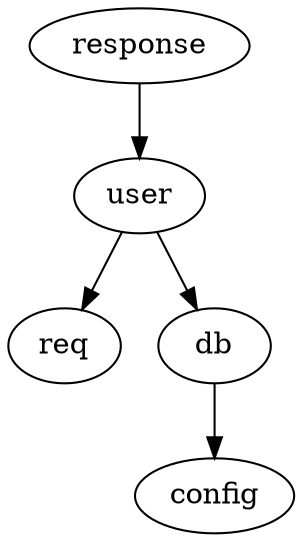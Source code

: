 digraph web {
  response[class="red"]
  user[class="red"]
  req[class="red"]
  db[class="green"]
  response -> user [class="red"]
  user -> req [class="red"]
  user -> db [class="green"]
  db -> config
}